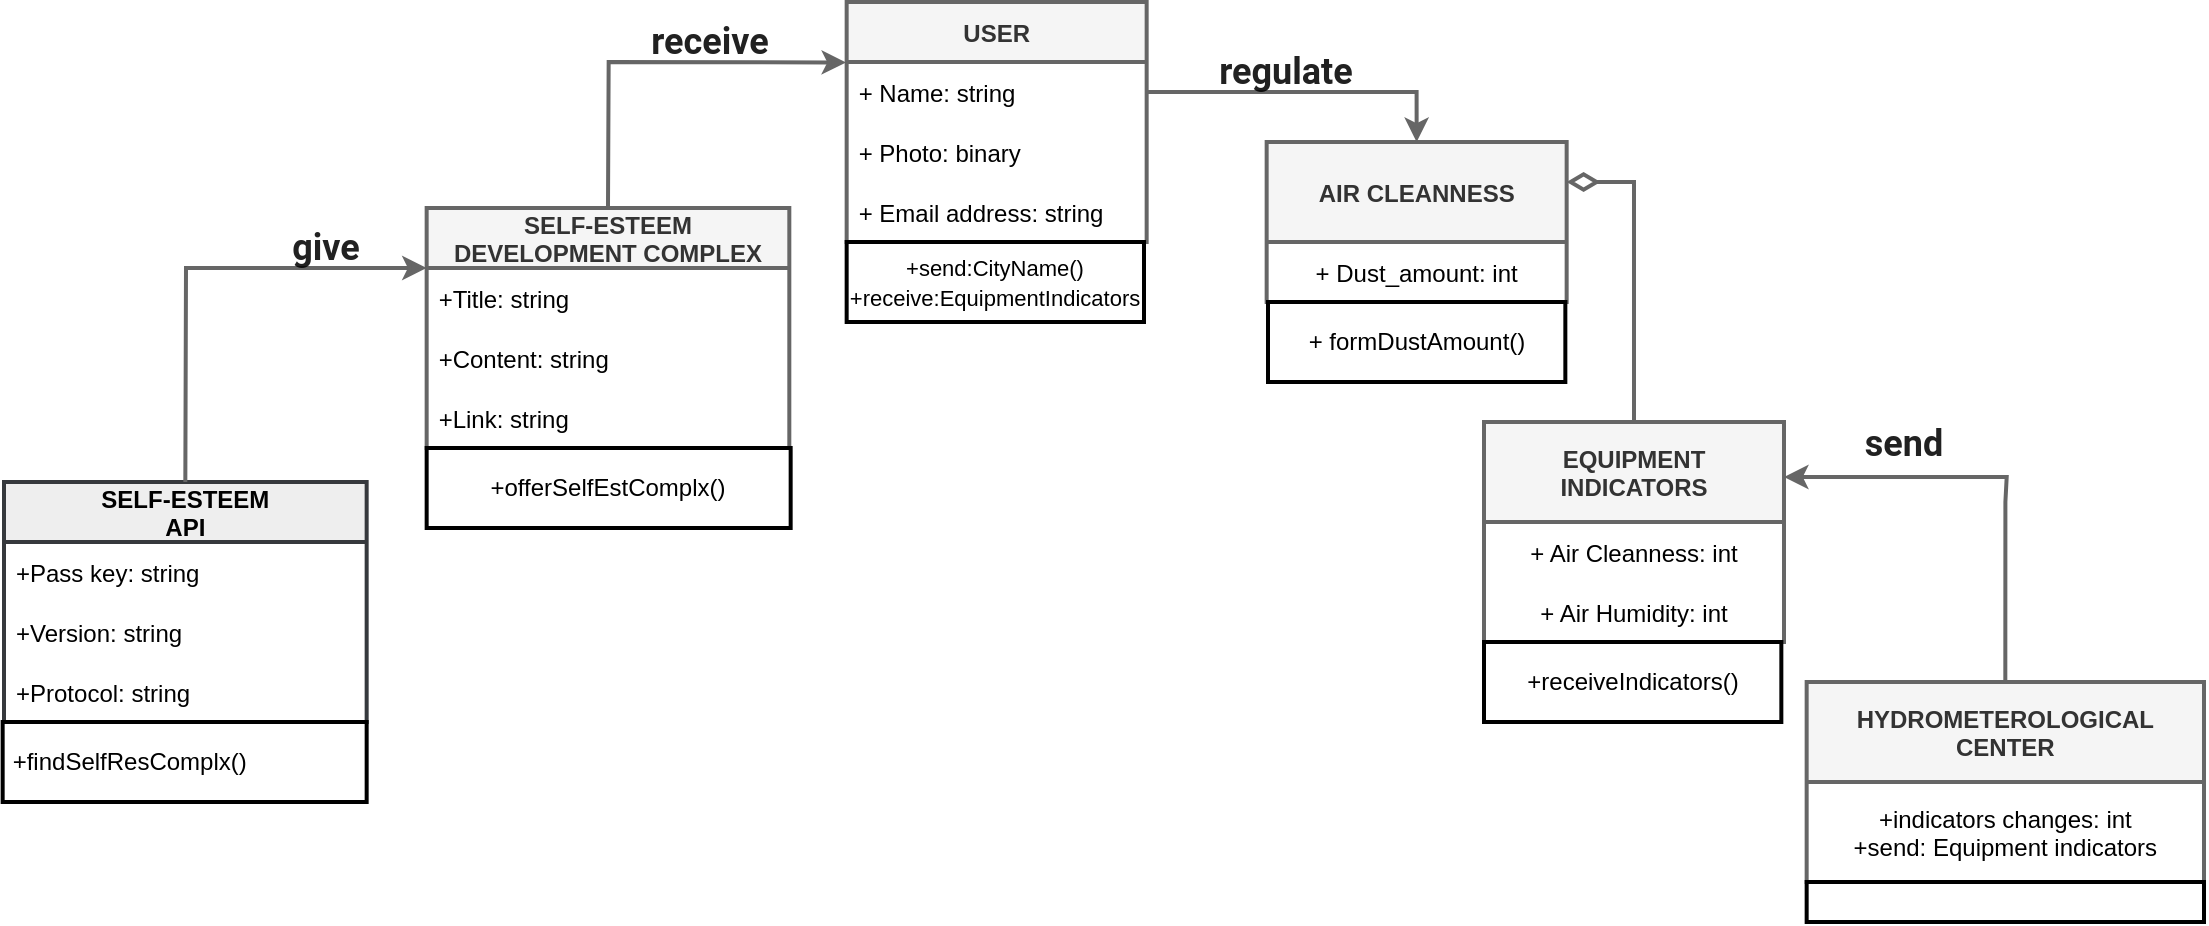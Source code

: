 <mxfile version="20.5.1" type="device"><diagram id="swyYZXW1wG0mcJFC8tdx" name="Страница 1"><mxGraphModel dx="2012" dy="635" grid="1" gridSize="10" guides="1" tooltips="1" connect="1" arrows="1" fold="1" page="1" pageScale="1" pageWidth="827" pageHeight="1169" math="0" shadow="0"><root><mxCell id="0"/><mxCell id="1" parent="0"/><mxCell id="u0gl2vqItW0_bNqNBDPX-5" value="USER" style="swimlane;fontStyle=1;childLayout=stackLayout;horizontal=1;startSize=30;horizontalStack=0;resizeParent=1;resizeParentMax=0;resizeLast=0;collapsible=1;marginBottom=0;swimlaneFillColor=default;rounded=1;strokeWidth=2;arcSize=0;fillColor=#f5f5f5;fontColor=#333333;strokeColor=#666666;" parent="1" vertex="1"><mxGeometry x="-138.67" y="70" width="150" height="120" as="geometry"><mxRectangle x="100" y="160" width="70" height="30" as="alternateBounds"/></mxGeometry></mxCell><mxCell id="u0gl2vqItW0_bNqNBDPX-6" value="+ Name: string" style="text;align=left;verticalAlign=middle;spacingLeft=4;spacingRight=4;overflow=hidden;points=[[0,0.5],[1,0.5]];portConstraint=eastwest;rotatable=0;fillColor=none;" parent="u0gl2vqItW0_bNqNBDPX-5" vertex="1"><mxGeometry y="30" width="150" height="30" as="geometry"/></mxCell><mxCell id="VaJjI7XBPcnahcIYWA9E-46" value="+ Photo: binary" style="text;align=left;verticalAlign=middle;spacingLeft=4;spacingRight=4;overflow=hidden;points=[[0,0.5],[1,0.5]];portConstraint=eastwest;rotatable=0;fillColor=none;" parent="u0gl2vqItW0_bNqNBDPX-5" vertex="1"><mxGeometry y="60" width="150" height="30" as="geometry"/></mxCell><mxCell id="VaJjI7XBPcnahcIYWA9E-66" value="+ Email address: string" style="text;align=left;verticalAlign=middle;spacingLeft=4;spacingRight=4;overflow=hidden;points=[[0,0.5],[1,0.5]];portConstraint=eastwest;rotatable=0;fillColor=none;" parent="u0gl2vqItW0_bNqNBDPX-5" vertex="1"><mxGeometry y="90" width="150" height="30" as="geometry"/></mxCell><mxCell id="k7WI96id8qFtMjAn9XmT-43" style="edgeStyle=orthogonalEdgeStyle;orthogonalLoop=1;jettySize=auto;html=1;entryX=1;entryY=0.25;entryDx=0;entryDy=0;strokeWidth=2;endArrow=diamondThin;endFill=0;exitX=0.5;exitY=0;exitDx=0;exitDy=0;rounded=0;sourcePerimeterSpacing=7;startSize=0;targetPerimeterSpacing=5;endSize=11;fillColor=#f5f5f5;strokeColor=#666666;" parent="1" source="u0gl2vqItW0_bNqNBDPX-9" target="k7WI96id8qFtMjAn9XmT-32" edge="1"><mxGeometry relative="1" as="geometry"><Array as="points"><mxPoint x="255" y="160"/></Array></mxGeometry></mxCell><mxCell id="u0gl2vqItW0_bNqNBDPX-9" value="EQUIPMENT&#10;INDICATORS" style="swimlane;fontStyle=1;childLayout=stackLayout;horizontal=1;startSize=50;horizontalStack=0;resizeParent=1;resizeParentMax=0;resizeLast=0;collapsible=1;marginBottom=0;swimlaneFillColor=default;rounded=1;arcSize=0;align=center;strokeWidth=2;fillColor=#f5f5f5;fontColor=#333333;strokeColor=#666666;" parent="1" vertex="1"><mxGeometry x="180" y="280" width="150" height="110" as="geometry"><mxRectangle x="550" y="150" width="70" height="30" as="alternateBounds"/></mxGeometry></mxCell><mxCell id="u0gl2vqItW0_bNqNBDPX-10" value="+ Air Cleanness: int" style="text;align=center;verticalAlign=middle;spacingLeft=4;spacingRight=4;overflow=hidden;points=[[0,0.5],[1,0.5]];portConstraint=eastwest;rotatable=0;rounded=0;fillColor=none;" parent="u0gl2vqItW0_bNqNBDPX-9" vertex="1"><mxGeometry y="50" width="150" height="30" as="geometry"/></mxCell><mxCell id="u0gl2vqItW0_bNqNBDPX-11" value="+ Air Humidity: int" style="text;align=center;verticalAlign=middle;spacingLeft=4;spacingRight=4;overflow=hidden;points=[[0,0.5],[1,0.5]];portConstraint=eastwest;rotatable=0;fillColor=none;rounded=0;" parent="u0gl2vqItW0_bNqNBDPX-9" vertex="1"><mxGeometry y="80" width="150" height="30" as="geometry"/></mxCell><mxCell id="k7WI96id8qFtMjAn9XmT-39" style="edgeStyle=orthogonalEdgeStyle;rounded=0;orthogonalLoop=1;jettySize=auto;html=1;entryX=1;entryY=0.25;entryDx=0;entryDy=0;strokeWidth=2;exitX=0.5;exitY=0;exitDx=0;exitDy=0;fillColor=#f5f5f5;strokeColor=#666666;" parent="1" source="VaJjI7XBPcnahcIYWA9E-11" target="u0gl2vqItW0_bNqNBDPX-9" edge="1"><mxGeometry relative="1" as="geometry"><Array as="points"><mxPoint x="441.33" y="320"/><mxPoint x="441.33" y="280"/></Array></mxGeometry></mxCell><mxCell id="VaJjI7XBPcnahcIYWA9E-11" value="HYDROMETEROLOGICAL &#10;CENTER" style="swimlane;fontStyle=1;childLayout=stackLayout;horizontal=1;startSize=50;horizontalStack=0;resizeParent=1;resizeParentMax=0;resizeLast=0;collapsible=1;marginBottom=0;swimlaneFillColor=default;rounded=1;arcSize=0;align=center;strokeWidth=2;fillColor=#f5f5f5;fontColor=#333333;strokeColor=#666666;" parent="1" vertex="1"><mxGeometry x="341.33" y="410" width="198.67" height="100" as="geometry"><mxRectangle x="100" y="160" width="70" height="30" as="alternateBounds"/></mxGeometry></mxCell><mxCell id="VaJjI7XBPcnahcIYWA9E-12" value="+indicators changes: int&#10;+send: Equipment indicators" style="text;align=center;verticalAlign=middle;spacingLeft=4;spacingRight=4;overflow=hidden;points=[[0,0.5],[1,0.5]];portConstraint=eastwest;rotatable=0;rounded=0;fillColor=none;" parent="VaJjI7XBPcnahcIYWA9E-11" vertex="1"><mxGeometry y="50" width="198.67" height="50" as="geometry"/></mxCell><mxCell id="VaJjI7XBPcnahcIYWA9E-52" value="SELF-ESTEEM &#10;DEVELOPMENT COMPLEX" style="swimlane;fontStyle=1;childLayout=stackLayout;horizontal=1;startSize=30;horizontalStack=0;resizeParent=1;resizeParentMax=0;resizeLast=0;collapsible=1;marginBottom=0;swimlaneFillColor=default;rounded=1;strokeWidth=2;arcSize=0;fillColor=#f5f5f5;fontColor=#333333;strokeColor=#666666;" parent="1" vertex="1"><mxGeometry x="-348.67" y="173" width="181.33" height="120" as="geometry"><mxRectangle x="100" y="160" width="70" height="30" as="alternateBounds"/></mxGeometry></mxCell><mxCell id="VaJjI7XBPcnahcIYWA9E-53" value="+Title: string" style="text;align=left;verticalAlign=middle;spacingLeft=4;spacingRight=4;overflow=hidden;points=[[0,0.5],[1,0.5]];portConstraint=eastwest;rotatable=0;fillColor=none;" parent="VaJjI7XBPcnahcIYWA9E-52" vertex="1"><mxGeometry y="30" width="181.33" height="30" as="geometry"/></mxCell><mxCell id="VaJjI7XBPcnahcIYWA9E-79" value="+Content: string" style="text;align=left;verticalAlign=middle;spacingLeft=4;spacingRight=4;overflow=hidden;points=[[0,0.5],[1,0.5]];portConstraint=eastwest;rotatable=0;fillColor=none;" parent="VaJjI7XBPcnahcIYWA9E-52" vertex="1"><mxGeometry y="60" width="181.33" height="30" as="geometry"/></mxCell><mxCell id="VaJjI7XBPcnahcIYWA9E-54" value="+Link: string" style="text;align=left;verticalAlign=middle;spacingLeft=4;spacingRight=4;overflow=hidden;points=[[0,0.5],[1,0.5]];portConstraint=eastwest;rotatable=0;fillColor=none;" parent="VaJjI7XBPcnahcIYWA9E-52" vertex="1"><mxGeometry y="90" width="181.33" height="30" as="geometry"/></mxCell><mxCell id="VaJjI7XBPcnahcIYWA9E-57" value="SELF-ESTEEM&#10;API" style="swimlane;fontStyle=1;childLayout=stackLayout;horizontal=1;startSize=30;horizontalStack=0;resizeParent=1;resizeParentMax=0;resizeLast=0;collapsible=1;marginBottom=0;strokeColor=#36393d;swimlaneFillColor=default;fillColor=#eeeeee;rounded=1;strokeWidth=2;arcSize=0;" parent="1" vertex="1"><mxGeometry x="-560" y="310" width="181.33" height="120" as="geometry"><mxRectangle x="100" y="160" width="70" height="30" as="alternateBounds"/></mxGeometry></mxCell><mxCell id="VaJjI7XBPcnahcIYWA9E-58" value="+Pass key: string" style="text;align=left;verticalAlign=middle;spacingLeft=4;spacingRight=4;overflow=hidden;points=[[0,0.5],[1,0.5]];portConstraint=eastwest;rotatable=0;fillColor=none;" parent="VaJjI7XBPcnahcIYWA9E-57" vertex="1"><mxGeometry y="30" width="181.33" height="30" as="geometry"/></mxCell><mxCell id="VaJjI7XBPcnahcIYWA9E-61" value="+Version: string" style="text;align=left;verticalAlign=middle;spacingLeft=4;spacingRight=4;overflow=hidden;points=[[0,0.5],[1,0.5]];portConstraint=eastwest;rotatable=0;fillColor=none;" parent="VaJjI7XBPcnahcIYWA9E-57" vertex="1"><mxGeometry y="60" width="181.33" height="30" as="geometry"/></mxCell><mxCell id="VaJjI7XBPcnahcIYWA9E-60" value="+Protocol: string" style="text;fillColor=none;align=left;verticalAlign=middle;spacingLeft=4;spacingRight=4;overflow=hidden;points=[[0,0.5],[1,0.5]];portConstraint=eastwest;rotatable=0;" parent="VaJjI7XBPcnahcIYWA9E-57" vertex="1"><mxGeometry y="90" width="181.33" height="30" as="geometry"/></mxCell><mxCell id="VaJjI7XBPcnahcIYWA9E-64" value="" style="endArrow=classic;html=1;rounded=0;strokeWidth=2;fontSize=17;exitX=0.5;exitY=0;exitDx=0;exitDy=0;entryX=-0.002;entryY=0.007;entryDx=0;entryDy=0;entryPerimeter=0;fillColor=#f5f5f5;strokeColor=#666666;" parent="1" source="VaJjI7XBPcnahcIYWA9E-52" target="u0gl2vqItW0_bNqNBDPX-6" edge="1"><mxGeometry width="50" height="50" relative="1" as="geometry"><mxPoint x="-278.005" y="270" as="sourcePoint"/><mxPoint x="-178.67" y="145" as="targetPoint"/><Array as="points"><mxPoint x="-257.67" y="100"/></Array></mxGeometry></mxCell><mxCell id="VaJjI7XBPcnahcIYWA9E-68" value="" style="endArrow=classic;html=1;rounded=0;strokeWidth=2;fontSize=17;exitX=0.5;exitY=0;exitDx=0;exitDy=0;entryX=0;entryY=0.25;entryDx=0;entryDy=0;fillColor=#f5f5f5;strokeColor=#666666;" parent="1" source="VaJjI7XBPcnahcIYWA9E-57" target="VaJjI7XBPcnahcIYWA9E-52" edge="1"><mxGeometry width="50" height="50" relative="1" as="geometry"><mxPoint x="-98.67" y="370" as="sourcePoint"/><mxPoint x="-48.67" y="320" as="targetPoint"/><Array as="points"><mxPoint x="-469" y="203"/></Array></mxGeometry></mxCell><mxCell id="k7WI96id8qFtMjAn9XmT-32" value="AIR CLEANNESS" style="swimlane;fontStyle=1;childLayout=stackLayout;horizontal=1;startSize=50;horizontalStack=0;resizeParent=1;resizeParentMax=0;resizeLast=0;collapsible=1;marginBottom=0;swimlaneFillColor=default;rounded=1;arcSize=0;align=center;strokeWidth=2;fillColor=#f5f5f5;fontColor=#333333;strokeColor=#666666;" parent="1" vertex="1"><mxGeometry x="71.33" y="140" width="150" height="80" as="geometry"><mxRectangle x="550" y="150" width="70" height="30" as="alternateBounds"/></mxGeometry></mxCell><mxCell id="k7WI96id8qFtMjAn9XmT-33" value="+ Dust_amount: int" style="text;align=center;verticalAlign=middle;spacingLeft=4;spacingRight=4;overflow=hidden;points=[[0,0.5],[1,0.5]];portConstraint=eastwest;rotatable=0;rounded=0;fillColor=none;" parent="k7WI96id8qFtMjAn9XmT-32" vertex="1"><mxGeometry y="50" width="150" height="30" as="geometry"/></mxCell><mxCell id="k7WI96id8qFtMjAn9XmT-41" value="&lt;span style=&quot;color: rgba(0, 0, 0, 0.87); font-family: Roboto, RobotoDraft, Helvetica, Arial, sans-serif; font-size: 18px; text-align: left;&quot;&gt;send&lt;/span&gt;" style="text;html=1;align=center;verticalAlign=middle;whiteSpace=wrap;rounded=0;strokeWidth=3;fontSize=18;fontStyle=1;fillColor=none;fontColor=#333333;strokeColor=none;" parent="1" vertex="1"><mxGeometry x="350" y="272" width="80" height="38" as="geometry"/></mxCell><mxCell id="k7WI96id8qFtMjAn9XmT-44" style="edgeStyle=orthogonalEdgeStyle;rounded=0;orthogonalLoop=1;jettySize=auto;html=1;entryX=0.5;entryY=0;entryDx=0;entryDy=0;strokeWidth=2;endArrow=classic;endFill=1;fillColor=#f5f5f5;strokeColor=#666666;" parent="1" source="u0gl2vqItW0_bNqNBDPX-6" target="k7WI96id8qFtMjAn9XmT-32" edge="1"><mxGeometry relative="1" as="geometry"/></mxCell><mxCell id="k7WI96id8qFtMjAn9XmT-53" value="&lt;span style=&quot;color: rgba(0, 0, 0, 0.87); font-family: Roboto, RobotoDraft, Helvetica, Arial, sans-serif; font-size: 18px; text-align: left;&quot;&gt;receive&lt;/span&gt;" style="text;html=1;align=center;verticalAlign=middle;whiteSpace=wrap;rounded=0;strokeWidth=3;fontSize=18;fontStyle=1;fillColor=none;" parent="1" vertex="1"><mxGeometry x="-247.34" y="70" width="80" height="40" as="geometry"/></mxCell><mxCell id="k7WI96id8qFtMjAn9XmT-55" value="&lt;span style=&quot;color: rgba(0, 0, 0, 0.87); font-family: Roboto, RobotoDraft, Helvetica, Arial, sans-serif; font-size: 18px; text-align: left;&quot;&gt;regulate&lt;/span&gt;" style="text;html=1;align=center;verticalAlign=middle;whiteSpace=wrap;rounded=0;strokeWidth=3;fontSize=18;fontStyle=1;fillColor=none;" parent="1" vertex="1"><mxGeometry x="41.33" y="80" width="80" height="49" as="geometry"/></mxCell><mxCell id="k7WI96id8qFtMjAn9XmT-56" value="&lt;span style=&quot;color: rgba(0, 0, 0, 0.87); font-family: Roboto, RobotoDraft, Helvetica, Arial, sans-serif; font-size: 18px; text-align: left;&quot;&gt;give&lt;/span&gt;" style="text;html=1;align=center;verticalAlign=middle;whiteSpace=wrap;rounded=0;strokeWidth=3;fontSize=18;fontStyle=1;labelBackgroundColor=none;fillColor=none;" parent="1" vertex="1"><mxGeometry x="-438.67" y="173" width="80" height="40" as="geometry"/></mxCell><mxCell id="0ilUB1cMjFllq5ZSwVNt-1" value="&amp;nbsp;+findSelfResComplx()&amp;nbsp;" style="rounded=0;whiteSpace=wrap;html=1;strokeWidth=2;align=left;" vertex="1" parent="1"><mxGeometry x="-560.67" y="430" width="182" height="40" as="geometry"/></mxCell><mxCell id="0ilUB1cMjFllq5ZSwVNt-2" value="+offerSelfEstComplx()" style="rounded=0;whiteSpace=wrap;html=1;strokeWidth=2;" vertex="1" parent="1"><mxGeometry x="-348.67" y="293" width="182" height="40" as="geometry"/></mxCell><mxCell id="0ilUB1cMjFllq5ZSwVNt-3" value="&lt;font style=&quot;font-size: 11px;&quot;&gt;+send:СityName()&lt;br&gt;+receive:EquipmentIndicators&lt;/font&gt;" style="rounded=0;whiteSpace=wrap;html=1;strokeWidth=2;" vertex="1" parent="1"><mxGeometry x="-138.67" y="190" width="148.67" height="40" as="geometry"/></mxCell><mxCell id="0ilUB1cMjFllq5ZSwVNt-4" value="+ formDustAmount()" style="rounded=0;whiteSpace=wrap;html=1;strokeWidth=2;" vertex="1" parent="1"><mxGeometry x="72" y="220" width="148.67" height="40" as="geometry"/></mxCell><mxCell id="0ilUB1cMjFllq5ZSwVNt-5" value="+receiveIndicators()" style="rounded=0;whiteSpace=wrap;html=1;strokeWidth=2;" vertex="1" parent="1"><mxGeometry x="180" y="390" width="148.67" height="40" as="geometry"/></mxCell><mxCell id="0ilUB1cMjFllq5ZSwVNt-6" value="" style="rounded=0;whiteSpace=wrap;html=1;strokeWidth=2;" vertex="1" parent="1"><mxGeometry x="341.33" y="510" width="198.67" height="20" as="geometry"/></mxCell></root></mxGraphModel></diagram></mxfile>